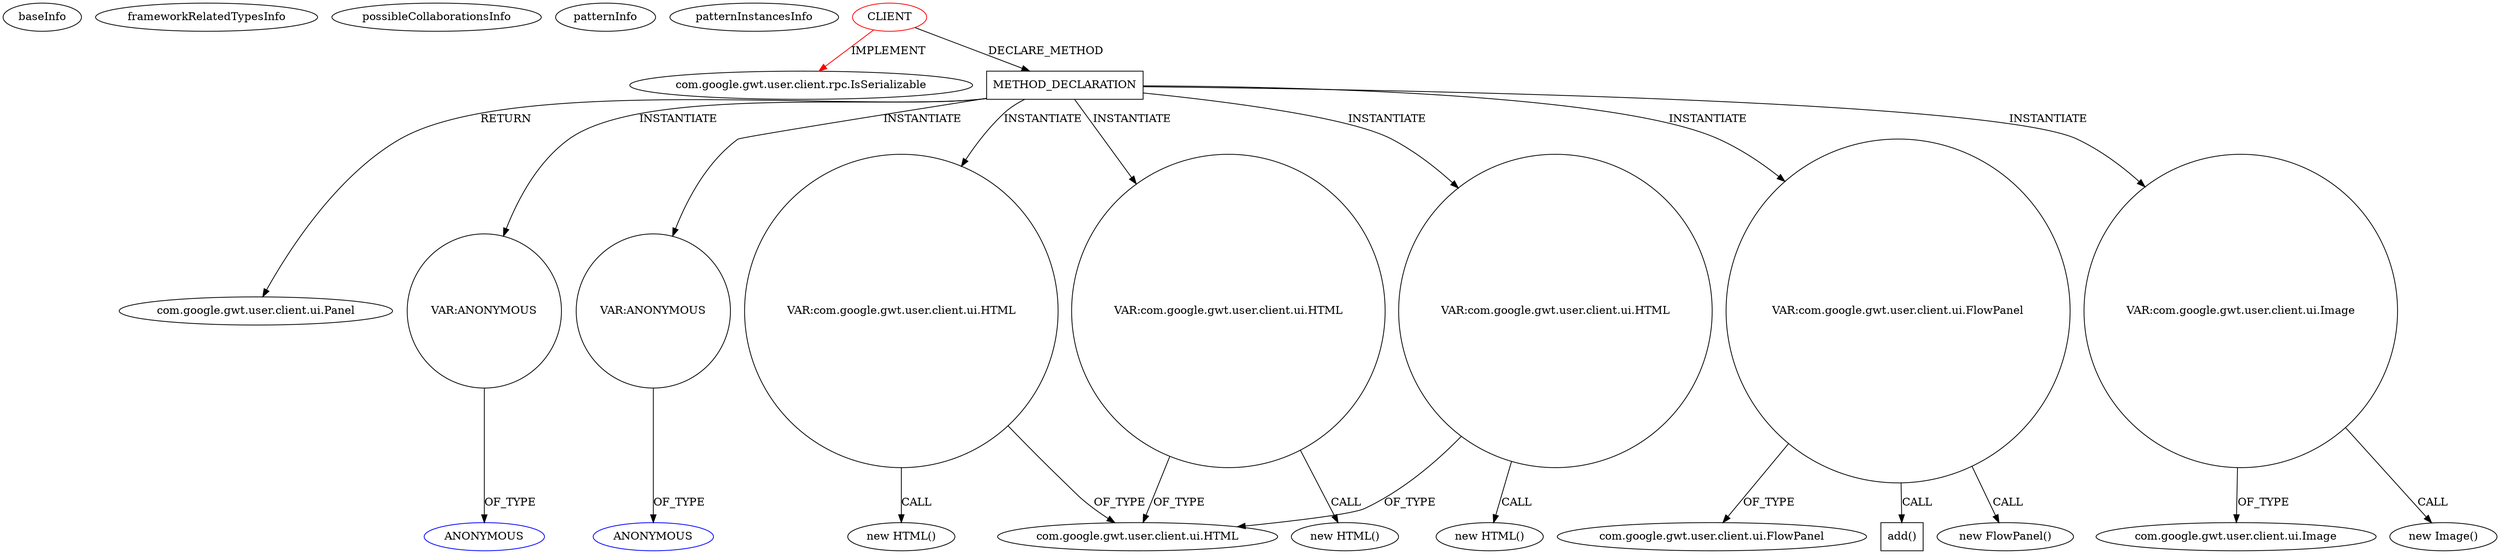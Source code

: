 digraph {
baseInfo[graphId=574,category="pattern",isAnonymous=false,possibleRelation=false]
frameworkRelatedTypesInfo[0="com.google.gwt.user.client.rpc.IsSerializable"]
possibleCollaborationsInfo[]
patternInfo[frequency=2.0,patternRootClient=0]
patternInstancesInfo[0="woox-serverapp~/woox-serverapp/serverapp-master/src/wooxes/net/shared/Ordinador.java~Ordinador~4662",1="woox-serverapp~/woox-serverapp/serverapp-master/src/wooxes/net/shared/Usuari.java~Usuari~4667"]
1[label="com.google.gwt.user.client.rpc.IsSerializable",vertexType="FRAMEWORK_INTERFACE_TYPE",isFrameworkType=false]
0[label="CLIENT",vertexType="ROOT_CLIENT_CLASS_DECLARATION",isFrameworkType=false,color=red]
27[label="METHOD_DECLARATION",vertexType="CLIENT_METHOD_DECLARATION",isFrameworkType=false,shape=box]
28[label="com.google.gwt.user.client.ui.Panel",vertexType="FRAMEWORK_CLASS_TYPE",isFrameworkType=false]
69[label="VAR:ANONYMOUS",vertexType="VARIABLE_EXPRESION",isFrameworkType=false,shape=circle]
70[label="ANONYMOUS",vertexType="REFERENCE_ANONYMOUS_DECLARATION",isFrameworkType=false,color=blue]
141[label="VAR:ANONYMOUS",vertexType="VARIABLE_EXPRESION",isFrameworkType=false,shape=circle]
142[label="ANONYMOUS",vertexType="REFERENCE_ANONYMOUS_DECLARATION",isFrameworkType=false,color=blue]
42[label="VAR:com.google.gwt.user.client.ui.HTML",vertexType="VARIABLE_EXPRESION",isFrameworkType=false,shape=circle]
41[label="new HTML()",vertexType="CONSTRUCTOR_CALL",isFrameworkType=false]
118[label="VAR:com.google.gwt.user.client.ui.HTML",vertexType="VARIABLE_EXPRESION",isFrameworkType=false,shape=circle]
117[label="new HTML()",vertexType="CONSTRUCTOR_CALL",isFrameworkType=false]
121[label="VAR:com.google.gwt.user.client.ui.HTML",vertexType="VARIABLE_EXPRESION",isFrameworkType=false,shape=circle]
120[label="new HTML()",vertexType="CONSTRUCTOR_CALL",isFrameworkType=false]
40[label="com.google.gwt.user.client.ui.HTML",vertexType="FRAMEWORK_CLASS_TYPE",isFrameworkType=false]
30[label="VAR:com.google.gwt.user.client.ui.FlowPanel",vertexType="VARIABLE_EXPRESION",isFrameworkType=false,shape=circle]
31[label="com.google.gwt.user.client.ui.FlowPanel",vertexType="FRAMEWORK_CLASS_TYPE",isFrameworkType=false]
173[label="add()",vertexType="INSIDE_CALL",isFrameworkType=false,shape=box]
29[label="new FlowPanel()",vertexType="CONSTRUCTOR_CALL",isFrameworkType=false]
64[label="VAR:com.google.gwt.user.client.ui.Image",vertexType="VARIABLE_EXPRESION",isFrameworkType=false,shape=circle]
63[label="new Image()",vertexType="CONSTRUCTOR_CALL",isFrameworkType=false]
65[label="com.google.gwt.user.client.ui.Image",vertexType="FRAMEWORK_CLASS_TYPE",isFrameworkType=false]
30->29[label="CALL"]
27->30[label="INSTANTIATE"]
64->65[label="OF_TYPE"]
27->28[label="RETURN"]
42->40[label="OF_TYPE"]
42->41[label="CALL"]
121->120[label="CALL"]
27->69[label="INSTANTIATE"]
141->142[label="OF_TYPE"]
27->42[label="INSTANTIATE"]
118->40[label="OF_TYPE"]
27->64[label="INSTANTIATE"]
121->40[label="OF_TYPE"]
27->121[label="INSTANTIATE"]
118->117[label="CALL"]
30->31[label="OF_TYPE"]
64->63[label="CALL"]
0->1[label="IMPLEMENT",color=red]
27->141[label="INSTANTIATE"]
0->27[label="DECLARE_METHOD"]
27->118[label="INSTANTIATE"]
30->173[label="CALL"]
69->70[label="OF_TYPE"]
}
